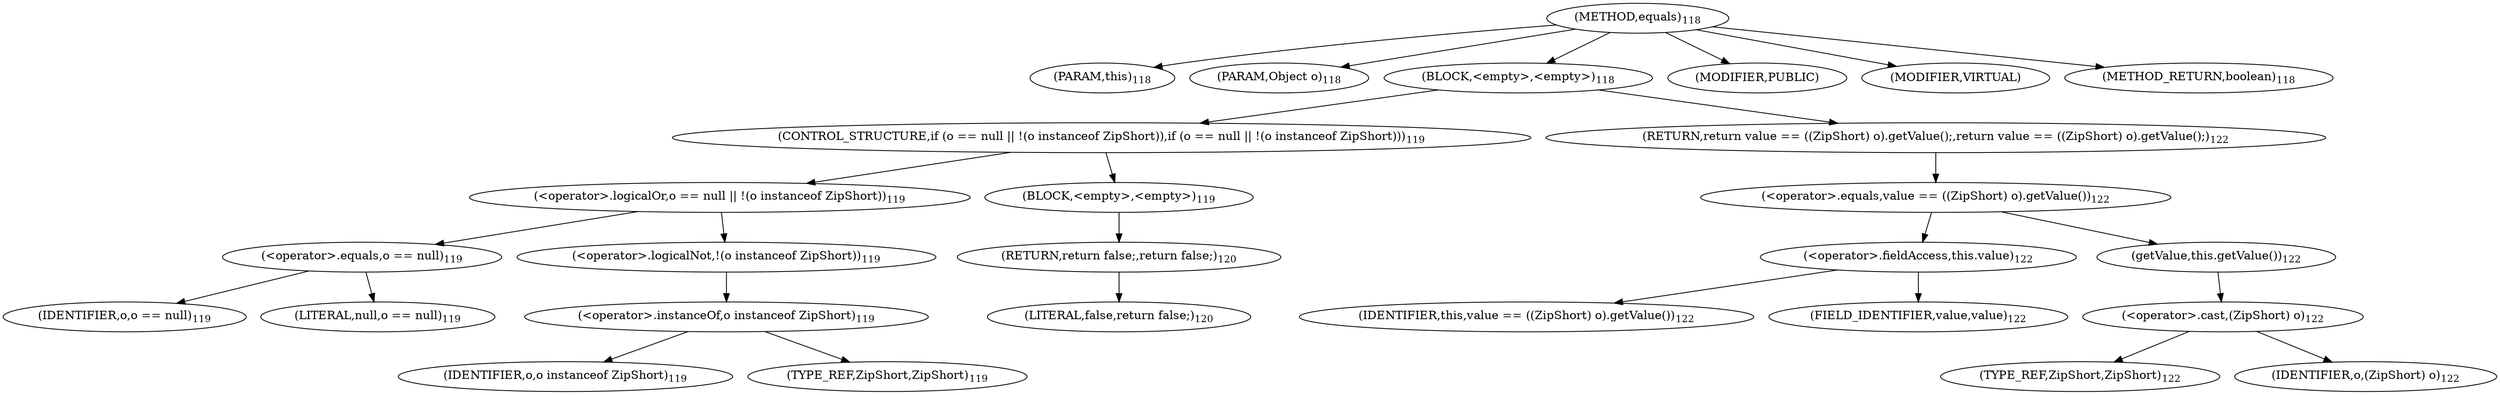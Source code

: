digraph "equals" {  
"178" [label = <(METHOD,equals)<SUB>118</SUB>> ]
"179" [label = <(PARAM,this)<SUB>118</SUB>> ]
"180" [label = <(PARAM,Object o)<SUB>118</SUB>> ]
"181" [label = <(BLOCK,&lt;empty&gt;,&lt;empty&gt;)<SUB>118</SUB>> ]
"182" [label = <(CONTROL_STRUCTURE,if (o == null || !(o instanceof ZipShort)),if (o == null || !(o instanceof ZipShort)))<SUB>119</SUB>> ]
"183" [label = <(&lt;operator&gt;.logicalOr,o == null || !(o instanceof ZipShort))<SUB>119</SUB>> ]
"184" [label = <(&lt;operator&gt;.equals,o == null)<SUB>119</SUB>> ]
"185" [label = <(IDENTIFIER,o,o == null)<SUB>119</SUB>> ]
"186" [label = <(LITERAL,null,o == null)<SUB>119</SUB>> ]
"187" [label = <(&lt;operator&gt;.logicalNot,!(o instanceof ZipShort))<SUB>119</SUB>> ]
"188" [label = <(&lt;operator&gt;.instanceOf,o instanceof ZipShort)<SUB>119</SUB>> ]
"189" [label = <(IDENTIFIER,o,o instanceof ZipShort)<SUB>119</SUB>> ]
"190" [label = <(TYPE_REF,ZipShort,ZipShort)<SUB>119</SUB>> ]
"191" [label = <(BLOCK,&lt;empty&gt;,&lt;empty&gt;)<SUB>119</SUB>> ]
"192" [label = <(RETURN,return false;,return false;)<SUB>120</SUB>> ]
"193" [label = <(LITERAL,false,return false;)<SUB>120</SUB>> ]
"194" [label = <(RETURN,return value == ((ZipShort) o).getValue();,return value == ((ZipShort) o).getValue();)<SUB>122</SUB>> ]
"195" [label = <(&lt;operator&gt;.equals,value == ((ZipShort) o).getValue())<SUB>122</SUB>> ]
"196" [label = <(&lt;operator&gt;.fieldAccess,this.value)<SUB>122</SUB>> ]
"197" [label = <(IDENTIFIER,this,value == ((ZipShort) o).getValue())<SUB>122</SUB>> ]
"198" [label = <(FIELD_IDENTIFIER,value,value)<SUB>122</SUB>> ]
"199" [label = <(getValue,this.getValue())<SUB>122</SUB>> ]
"200" [label = <(&lt;operator&gt;.cast,(ZipShort) o)<SUB>122</SUB>> ]
"201" [label = <(TYPE_REF,ZipShort,ZipShort)<SUB>122</SUB>> ]
"202" [label = <(IDENTIFIER,o,(ZipShort) o)<SUB>122</SUB>> ]
"203" [label = <(MODIFIER,PUBLIC)> ]
"204" [label = <(MODIFIER,VIRTUAL)> ]
"205" [label = <(METHOD_RETURN,boolean)<SUB>118</SUB>> ]
  "178" -> "179" 
  "178" -> "180" 
  "178" -> "181" 
  "178" -> "203" 
  "178" -> "204" 
  "178" -> "205" 
  "181" -> "182" 
  "181" -> "194" 
  "182" -> "183" 
  "182" -> "191" 
  "183" -> "184" 
  "183" -> "187" 
  "184" -> "185" 
  "184" -> "186" 
  "187" -> "188" 
  "188" -> "189" 
  "188" -> "190" 
  "191" -> "192" 
  "192" -> "193" 
  "194" -> "195" 
  "195" -> "196" 
  "195" -> "199" 
  "196" -> "197" 
  "196" -> "198" 
  "199" -> "200" 
  "200" -> "201" 
  "200" -> "202" 
}
